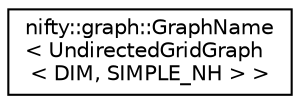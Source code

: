 digraph "Graphical Class Hierarchy"
{
  edge [fontname="Helvetica",fontsize="10",labelfontname="Helvetica",labelfontsize="10"];
  node [fontname="Helvetica",fontsize="10",shape=record];
  rankdir="LR";
  Node1 [label="nifty::graph::GraphName\l\< UndirectedGridGraph\l\< DIM, SIMPLE_NH \> \>",height=0.2,width=0.4,color="black", fillcolor="white", style="filled",URL="$structnifty_1_1graph_1_1GraphName_3_01UndirectedGridGraph_3_01DIM_00_01SIMPLE__NH_01_4_01_4.html"];
}
